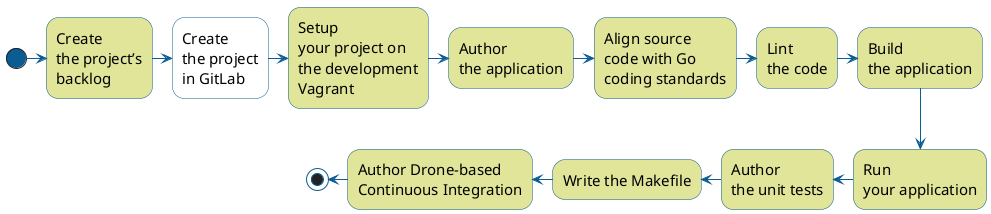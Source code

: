 @startuml
skinparam shadowing false

skinparam title {
  FontStyle "Thin"
  FontSize 30
}

skinparam activity {
  BorderColor #0B5C92
  BackgroundColor #e0e59a
  FontStyle "Thin"
  FontSize 15
}

skinparam activityDiamond {
  BorderColor #0B5C92
  BackgroundColor #e0e59a
  FontStyle "Thin"
  FontSize 15
}

skinparam activityStart {
  Color #0B5C92
}

skinparam activityEnd {
  Color #0B5C92
}

skinparam arrow {
  Color #0B5C92
}

skinparam note {
  BorderColor #0B5C92
  BackgroundColor #FEFECE
  FontStyle "Thin"
  FontSize 15
}

(*) -right->“Create\nthe project’s\nbacklog”
-right->“Create\nthe project\nin GitLab” #FFFFFF
-right->“Setup\nyour project on\nthe development\nVagrant”
-right->“Author\nthe application”
-right->“Align source\ncode with Go\ncoding standards”
-right->“Lint\nthe code”
-right->“Build\nthe application”
-down->“Run\nyour application”
-left->“Author\nthe unit tests”
-left->“Write the Makefile”
-left->“Author Drone-based\nContinuous Integration”
-left-> (*)
@enduml
